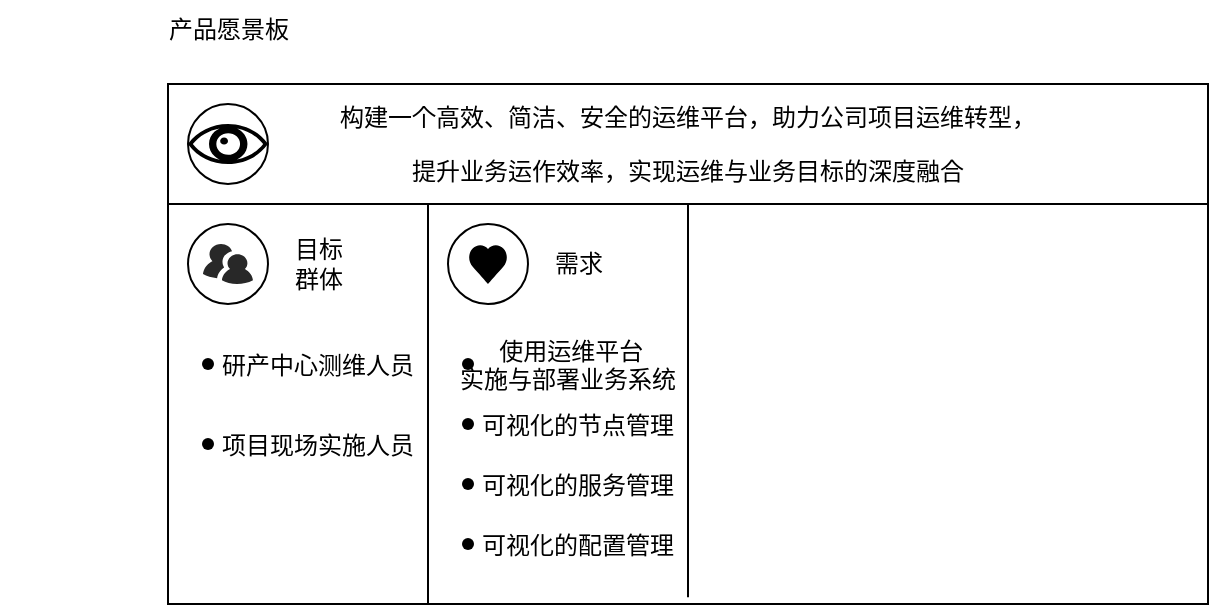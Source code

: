 <mxfile version="25.0.3">
  <diagram name="第 1 页" id="WmCBzYUsToEdSdzeFOnP">
    <mxGraphModel dx="1927" dy="655" grid="1" gridSize="10" guides="1" tooltips="1" connect="1" arrows="1" fold="1" page="1" pageScale="1" pageWidth="1169" pageHeight="827" math="0" shadow="0">
      <root>
        <mxCell id="0" />
        <mxCell id="1" parent="0" />
        <mxCell id="H0pLZdyPVKQFM28tcbeX-1" value="产品愿景板" style="text;html=1;align=center;verticalAlign=middle;resizable=0;points=[];autosize=1;strokeColor=none;fillColor=none;" vertex="1" parent="1">
          <mxGeometry x="20" y="28" width="80" height="30" as="geometry" />
        </mxCell>
        <mxCell id="H0pLZdyPVKQFM28tcbeX-2" value="" style="swimlane;startSize=0;" vertex="1" parent="1">
          <mxGeometry x="30" y="70" width="520" height="260" as="geometry" />
        </mxCell>
        <mxCell id="H0pLZdyPVKQFM28tcbeX-7" value="&lt;p data-pm-slice=&quot;1 1 []&quot;&gt;构建一个高效、简洁、安全的运维平台，助力公司项目运维转型，&lt;/p&gt;&lt;p data-pm-slice=&quot;1 1 []&quot;&gt;提升业务运作效率，&lt;span style=&quot;background-color: initial;&quot;&gt;实现运维与业务目标的深度融合&lt;/span&gt;&lt;/p&gt;" style="rounded=0;whiteSpace=wrap;html=1;" vertex="1" parent="H0pLZdyPVKQFM28tcbeX-2">
          <mxGeometry width="520" height="60" as="geometry" />
        </mxCell>
        <mxCell id="H0pLZdyPVKQFM28tcbeX-4" value="" style="ellipse;whiteSpace=wrap;html=1;aspect=fixed;" vertex="1" parent="H0pLZdyPVKQFM28tcbeX-2">
          <mxGeometry x="10" y="10" width="40" height="40" as="geometry" />
        </mxCell>
        <mxCell id="H0pLZdyPVKQFM28tcbeX-3" value="" style="shape=mxgraph.signs.healthcare.eye;html=1;pointerEvents=1;fillColor=#000000;strokeColor=none;verticalLabelPosition=bottom;verticalAlign=top;align=center;" vertex="1" parent="H0pLZdyPVKQFM28tcbeX-2">
          <mxGeometry x="10" y="20" width="40" height="20" as="geometry" />
        </mxCell>
        <mxCell id="H0pLZdyPVKQFM28tcbeX-10" value="" style="ellipse;whiteSpace=wrap;html=1;aspect=fixed;" vertex="1" parent="H0pLZdyPVKQFM28tcbeX-2">
          <mxGeometry x="10" y="70" width="40" height="40" as="geometry" />
        </mxCell>
        <mxCell id="H0pLZdyPVKQFM28tcbeX-8" value="" style="verticalLabelPosition=bottom;sketch=0;html=1;fillColor=#282828;strokeColor=none;verticalAlign=top;pointerEvents=1;align=center;shape=mxgraph.cisco_safe.people_places_things_icons.icon9;" vertex="1" parent="H0pLZdyPVKQFM28tcbeX-2">
          <mxGeometry x="17.5" y="80" width="25" height="20" as="geometry" />
        </mxCell>
        <mxCell id="H0pLZdyPVKQFM28tcbeX-11" value="目标&lt;div&gt;群体&lt;/div&gt;" style="text;html=1;align=center;verticalAlign=middle;resizable=0;points=[];autosize=1;strokeColor=none;fillColor=none;" vertex="1" parent="H0pLZdyPVKQFM28tcbeX-2">
          <mxGeometry x="50" y="70" width="50" height="40" as="geometry" />
        </mxCell>
        <mxCell id="H0pLZdyPVKQFM28tcbeX-12" value="" style="endArrow=none;html=1;rounded=0;entryX=0.25;entryY=1;entryDx=0;entryDy=0;exitX=0.25;exitY=1;exitDx=0;exitDy=0;" edge="1" parent="H0pLZdyPVKQFM28tcbeX-2" source="H0pLZdyPVKQFM28tcbeX-2" target="H0pLZdyPVKQFM28tcbeX-7">
          <mxGeometry width="50" height="50" relative="1" as="geometry">
            <mxPoint x="310" y="280" as="sourcePoint" />
            <mxPoint x="360" y="230" as="targetPoint" />
          </mxGeometry>
        </mxCell>
        <mxCell id="H0pLZdyPVKQFM28tcbeX-13" value="                                 研产中心测维人员" style="shape=waypoint;sketch=0;size=6;pointerEvents=1;points=[];fillColor=none;resizable=0;rotatable=0;perimeter=centerPerimeter;snapToPoint=1;" vertex="1" parent="H0pLZdyPVKQFM28tcbeX-2">
          <mxGeometry x="10" y="130" width="20" height="20" as="geometry" />
        </mxCell>
        <mxCell id="H0pLZdyPVKQFM28tcbeX-17" value="                                 项目现场实施人员" style="shape=waypoint;sketch=0;size=6;pointerEvents=1;points=[];fillColor=none;resizable=0;rotatable=0;perimeter=centerPerimeter;snapToPoint=1;" vertex="1" parent="H0pLZdyPVKQFM28tcbeX-2">
          <mxGeometry x="10" y="170" width="20" height="20" as="geometry" />
        </mxCell>
        <mxCell id="H0pLZdyPVKQFM28tcbeX-18" value="" style="endArrow=none;html=1;rounded=0;entryX=0.5;entryY=1;entryDx=0;entryDy=0;exitX=0.5;exitY=0.987;exitDx=0;exitDy=0;exitPerimeter=0;" edge="1" parent="H0pLZdyPVKQFM28tcbeX-2" source="H0pLZdyPVKQFM28tcbeX-2" target="H0pLZdyPVKQFM28tcbeX-7">
          <mxGeometry width="50" height="50" relative="1" as="geometry">
            <mxPoint x="270" y="330" as="sourcePoint" />
            <mxPoint x="320" y="280" as="targetPoint" />
          </mxGeometry>
        </mxCell>
        <mxCell id="H0pLZdyPVKQFM28tcbeX-19" value="" style="ellipse;whiteSpace=wrap;html=1;aspect=fixed;" vertex="1" parent="H0pLZdyPVKQFM28tcbeX-2">
          <mxGeometry x="140" y="70" width="40" height="40" as="geometry" />
        </mxCell>
        <mxCell id="H0pLZdyPVKQFM28tcbeX-20" value="" style="shape=mxgraph.signs.healthcare.heart_1;html=1;pointerEvents=1;fillColor=#000000;strokeColor=none;verticalLabelPosition=bottom;verticalAlign=top;align=center;" vertex="1" parent="H0pLZdyPVKQFM28tcbeX-2">
          <mxGeometry x="150" y="80" width="20" height="20" as="geometry" />
        </mxCell>
        <mxCell id="H0pLZdyPVKQFM28tcbeX-21" value="需求" style="text;html=1;align=center;verticalAlign=middle;resizable=0;points=[];autosize=1;strokeColor=none;fillColor=none;" vertex="1" parent="H0pLZdyPVKQFM28tcbeX-2">
          <mxGeometry x="180" y="75" width="50" height="30" as="geometry" />
        </mxCell>
        <mxCell id="H0pLZdyPVKQFM28tcbeX-22" value="                               使用运维平台&#xa;                              实施与部署业务系统" style="shape=waypoint;sketch=0;size=6;pointerEvents=1;points=[];fillColor=none;resizable=0;rotatable=0;perimeter=centerPerimeter;snapToPoint=1;" vertex="1" parent="H0pLZdyPVKQFM28tcbeX-2">
          <mxGeometry x="140" y="130" width="20" height="20" as="geometry" />
        </mxCell>
        <mxCell id="H0pLZdyPVKQFM28tcbeX-24" value="                                 可视化的节点管理" style="shape=waypoint;sketch=0;size=6;pointerEvents=1;points=[];fillColor=none;resizable=0;rotatable=0;perimeter=centerPerimeter;snapToPoint=1;" vertex="1" parent="H0pLZdyPVKQFM28tcbeX-2">
          <mxGeometry x="140" y="160" width="20" height="20" as="geometry" />
        </mxCell>
        <mxCell id="H0pLZdyPVKQFM28tcbeX-25" value="                                 可视化的服务管理" style="shape=waypoint;sketch=0;size=6;pointerEvents=1;points=[];fillColor=none;resizable=0;rotatable=0;perimeter=centerPerimeter;snapToPoint=1;" vertex="1" parent="H0pLZdyPVKQFM28tcbeX-2">
          <mxGeometry x="140" y="190" width="20" height="20" as="geometry" />
        </mxCell>
        <mxCell id="H0pLZdyPVKQFM28tcbeX-23" value="                                 可视化的配置管理" style="shape=waypoint;sketch=0;size=6;pointerEvents=1;points=[];fillColor=none;resizable=0;rotatable=0;perimeter=centerPerimeter;snapToPoint=1;" vertex="1" parent="H0pLZdyPVKQFM28tcbeX-2">
          <mxGeometry x="140" y="220" width="20" height="20" as="geometry" />
        </mxCell>
      </root>
    </mxGraphModel>
  </diagram>
</mxfile>
